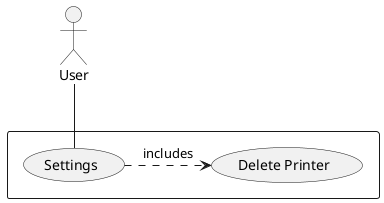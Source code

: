 @startuml
actor User

rectangle {
User -- (Settings)
(Settings) .> (Delete Printer) : includes
}
@enduml